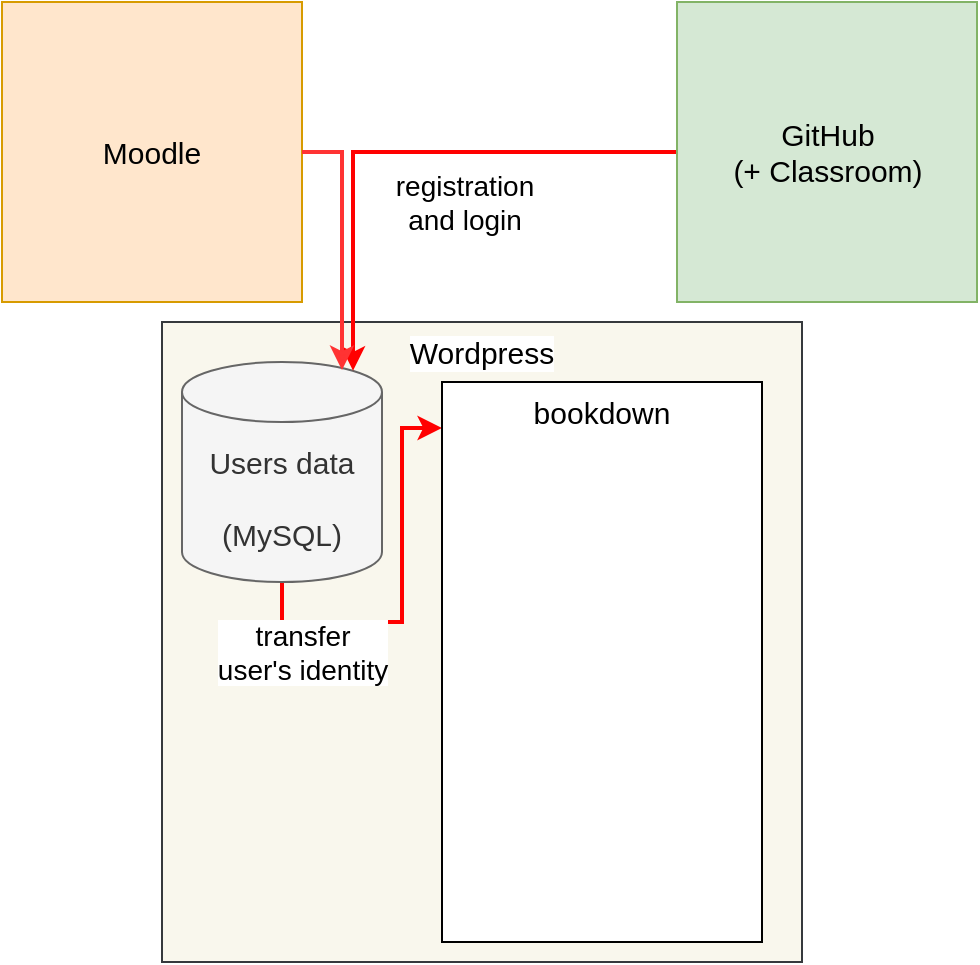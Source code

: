 <mxfile version="14.6.13" type="device"><diagram id="YsWonebSovPw-7ub9pBL" name="Page-1"><mxGraphModel dx="946" dy="680" grid="1" gridSize="10" guides="1" tooltips="1" connect="1" arrows="1" fold="1" page="1" pageScale="1" pageWidth="827" pageHeight="1169" math="0" shadow="0"><root><mxCell id="0"/><mxCell id="1" parent="0"/><mxCell id="Z4Qv_3HLHXEQhTKvEu_W-1" value="Moodle" style="whiteSpace=wrap;html=1;aspect=fixed;fillColor=#ffe6cc;strokeColor=#d79b00;fontSize=15;" parent="1" vertex="1"><mxGeometry x="90" y="110" width="150" height="150" as="geometry"/></mxCell><mxCell id="Z4Qv_3HLHXEQhTKvEu_W-2" value="Wordpress" style="whiteSpace=wrap;html=1;aspect=fixed;horizontal=1;verticalAlign=top;labelBackgroundColor=#ffffff;fillColor=#f9f7ed;strokeColor=#36393d;fontSize=15;" parent="1" vertex="1"><mxGeometry x="170" y="270" width="320" height="320" as="geometry"/></mxCell><mxCell id="Z4Qv_3HLHXEQhTKvEu_W-37" style="edgeStyle=orthogonalEdgeStyle;rounded=0;orthogonalLoop=1;jettySize=auto;html=1;exitX=0.5;exitY=1;exitDx=0;exitDy=0;exitPerimeter=0;entryX=0;entryY=0.082;entryDx=0;entryDy=0;entryPerimeter=0;strokeColor=#FF0000;strokeWidth=2;" parent="1" source="Z4Qv_3HLHXEQhTKvEu_W-6" target="Z4Qv_3HLHXEQhTKvEu_W-19" edge="1"><mxGeometry relative="1" as="geometry"><Array as="points"><mxPoint x="230" y="420"/><mxPoint x="290" y="420"/><mxPoint x="290" y="323"/></Array></mxGeometry></mxCell><mxCell id="Z4Qv_3HLHXEQhTKvEu_W-38" value="transfer&lt;br style=&quot;font-size: 14px;&quot;&gt;user's identity" style="edgeLabel;html=1;align=center;verticalAlign=middle;resizable=0;points=[];fontSize=14;" parent="Z4Qv_3HLHXEQhTKvEu_W-37" vertex="1" connectable="0"><mxGeometry x="0.445" y="1" relative="1" as="geometry"><mxPoint x="-49" y="77" as="offset"/></mxGeometry></mxCell><mxCell id="Z4Qv_3HLHXEQhTKvEu_W-6" value="Users data&lt;br style=&quot;font-size: 15px&quot;&gt;&lt;br style=&quot;font-size: 15px&quot;&gt;(MySQL)" style="shape=cylinder3;whiteSpace=wrap;html=1;boundedLbl=1;backgroundOutline=1;size=15;fillColor=#f5f5f5;strokeColor=#666666;fontColor=#333333;fontSize=15;" parent="1" vertex="1"><mxGeometry x="180" y="290" width="100" height="110" as="geometry"/></mxCell><mxCell id="Z4Qv_3HLHXEQhTKvEu_W-25" style="edgeStyle=orthogonalEdgeStyle;rounded=0;orthogonalLoop=1;jettySize=auto;html=1;exitX=0;exitY=0.5;exitDx=0;exitDy=0;entryX=0.855;entryY=0;entryDx=0;entryDy=4.35;entryPerimeter=0;strokeColor=#FF0000;strokeWidth=2;" parent="1" source="Z4Qv_3HLHXEQhTKvEu_W-7" target="Z4Qv_3HLHXEQhTKvEu_W-6" edge="1"><mxGeometry relative="1" as="geometry"/></mxCell><mxCell id="Z4Qv_3HLHXEQhTKvEu_W-26" value="registration&lt;br style=&quot;font-size: 14px&quot;&gt;and login" style="edgeLabel;html=1;align=center;verticalAlign=middle;resizable=0;points=[];fontSize=14;" parent="Z4Qv_3HLHXEQhTKvEu_W-25" vertex="1" connectable="0"><mxGeometry x="-0.597" y="2" relative="1" as="geometry"><mxPoint x="-52" y="23" as="offset"/></mxGeometry></mxCell><mxCell id="Z4Qv_3HLHXEQhTKvEu_W-7" value="GitHub&lt;br&gt;(+ Classroom)" style="whiteSpace=wrap;html=1;aspect=fixed;fillColor=#d5e8d4;strokeColor=#82b366;fontSize=15;" parent="1" vertex="1"><mxGeometry x="427.5" y="110" width="150" height="150" as="geometry"/></mxCell><mxCell id="Z4Qv_3HLHXEQhTKvEu_W-19" value="bookdown" style="rounded=0;whiteSpace=wrap;html=1;verticalAlign=top;fontSize=15;" parent="1" vertex="1"><mxGeometry x="310" y="300" width="160" height="280" as="geometry"/></mxCell><mxCell id="Z4Qv_3HLHXEQhTKvEu_W-24" value="" style="edgeStyle=orthogonalEdgeStyle;rounded=0;orthogonalLoop=1;jettySize=auto;html=1;exitX=1;exitY=0.5;exitDx=0;exitDy=0;strokeColor=#FF3333;fontSize=14;strokeWidth=2;" parent="1" source="Z4Qv_3HLHXEQhTKvEu_W-1" edge="1"><mxGeometry x="-0.302" y="-10" relative="1" as="geometry"><mxPoint x="260" y="294" as="targetPoint"/><Array as="points"><mxPoint x="260" y="185"/></Array><mxPoint as="offset"/></mxGeometry></mxCell></root></mxGraphModel></diagram></mxfile>